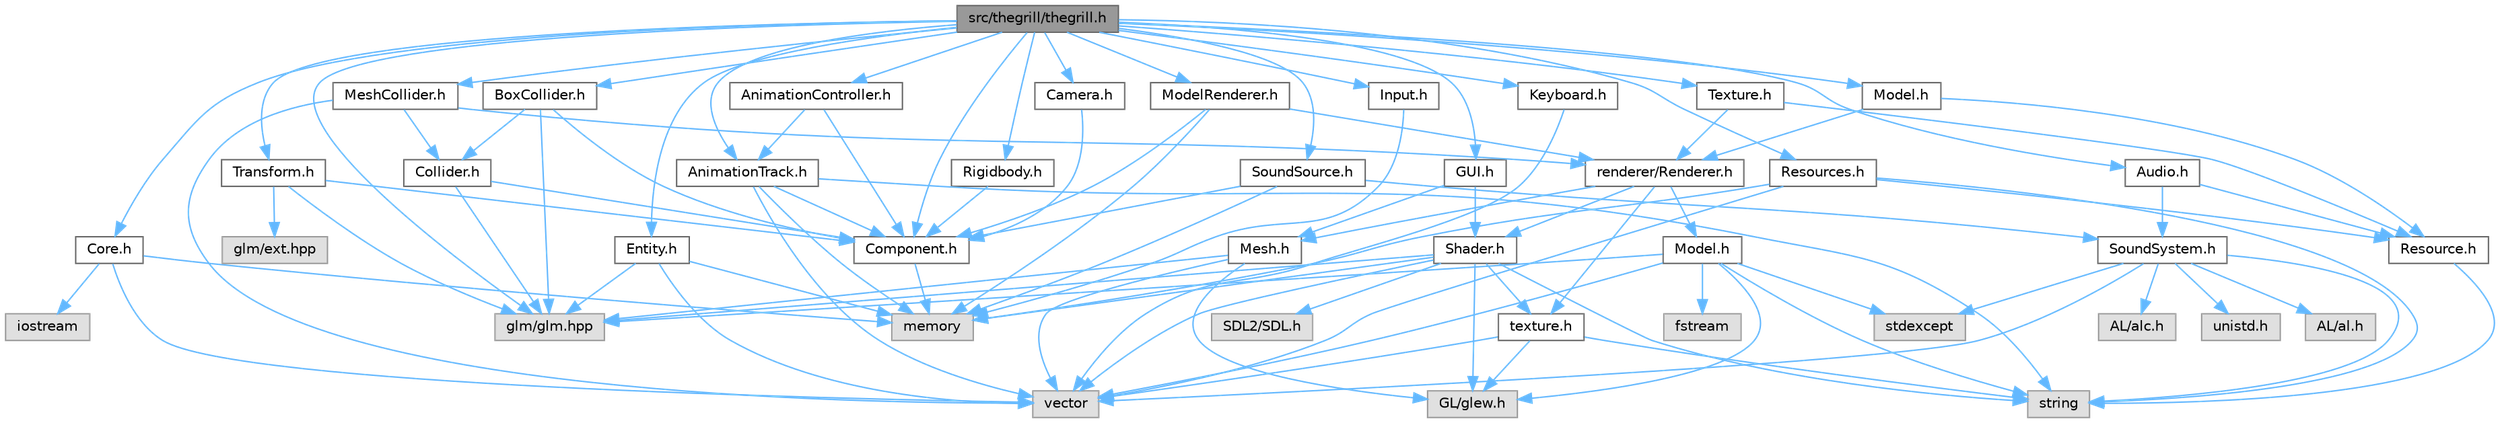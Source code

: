 digraph "src/thegrill/thegrill.h"
{
 // LATEX_PDF_SIZE
  bgcolor="transparent";
  edge [fontname=Helvetica,fontsize=10,labelfontname=Helvetica,labelfontsize=10];
  node [fontname=Helvetica,fontsize=10,shape=box,height=0.2,width=0.4];
  Node1 [id="Node000001",label="src/thegrill/thegrill.h",height=0.2,width=0.4,color="gray40", fillcolor="grey60", style="filled", fontcolor="black",tooltip=" "];
  Node1 -> Node2 [id="edge1_Node000001_Node000002",color="steelblue1",style="solid",tooltip=" "];
  Node2 [id="Node000002",label="glm/glm.hpp",height=0.2,width=0.4,color="grey60", fillcolor="#E0E0E0", style="filled",tooltip=" "];
  Node1 -> Node3 [id="edge2_Node000001_Node000003",color="steelblue1",style="solid",tooltip=" "];
  Node3 [id="Node000003",label="Core.h",height=0.2,width=0.4,color="grey40", fillcolor="white", style="filled",URL="$_core_8h.html",tooltip=" "];
  Node3 -> Node4 [id="edge3_Node000003_Node000004",color="steelblue1",style="solid",tooltip=" "];
  Node4 [id="Node000004",label="iostream",height=0.2,width=0.4,color="grey60", fillcolor="#E0E0E0", style="filled",tooltip=" "];
  Node3 -> Node5 [id="edge4_Node000003_Node000005",color="steelblue1",style="solid",tooltip=" "];
  Node5 [id="Node000005",label="memory",height=0.2,width=0.4,color="grey60", fillcolor="#E0E0E0", style="filled",tooltip=" "];
  Node3 -> Node6 [id="edge5_Node000003_Node000006",color="steelblue1",style="solid",tooltip=" "];
  Node6 [id="Node000006",label="vector",height=0.2,width=0.4,color="grey60", fillcolor="#E0E0E0", style="filled",tooltip=" "];
  Node1 -> Node7 [id="edge6_Node000001_Node000007",color="steelblue1",style="solid",tooltip=" "];
  Node7 [id="Node000007",label="Entity.h",height=0.2,width=0.4,color="grey40", fillcolor="white", style="filled",URL="$_entity_8h.html",tooltip=" "];
  Node7 -> Node5 [id="edge7_Node000007_Node000005",color="steelblue1",style="solid",tooltip=" "];
  Node7 -> Node6 [id="edge8_Node000007_Node000006",color="steelblue1",style="solid",tooltip=" "];
  Node7 -> Node2 [id="edge9_Node000007_Node000002",color="steelblue1",style="solid",tooltip=" "];
  Node1 -> Node8 [id="edge10_Node000001_Node000008",color="steelblue1",style="solid",tooltip=" "];
  Node8 [id="Node000008",label="Component.h",height=0.2,width=0.4,color="grey40", fillcolor="white", style="filled",URL="$_component_8h.html",tooltip=" "];
  Node8 -> Node5 [id="edge11_Node000008_Node000005",color="steelblue1",style="solid",tooltip=" "];
  Node1 -> Node9 [id="edge12_Node000001_Node000009",color="steelblue1",style="solid",tooltip=" "];
  Node9 [id="Node000009",label="Transform.h",height=0.2,width=0.4,color="grey40", fillcolor="white", style="filled",URL="$_transform_8h.html",tooltip=" "];
  Node9 -> Node8 [id="edge13_Node000009_Node000008",color="steelblue1",style="solid",tooltip=" "];
  Node9 -> Node2 [id="edge14_Node000009_Node000002",color="steelblue1",style="solid",tooltip=" "];
  Node9 -> Node10 [id="edge15_Node000009_Node000010",color="steelblue1",style="solid",tooltip=" "];
  Node10 [id="Node000010",label="glm/ext.hpp",height=0.2,width=0.4,color="grey60", fillcolor="#E0E0E0", style="filled",tooltip=" "];
  Node1 -> Node11 [id="edge16_Node000001_Node000011",color="steelblue1",style="solid",tooltip=" "];
  Node11 [id="Node000011",label="ModelRenderer.h",height=0.2,width=0.4,color="grey40", fillcolor="white", style="filled",URL="$_model_renderer_8h.html",tooltip=" "];
  Node11 -> Node8 [id="edge17_Node000011_Node000008",color="steelblue1",style="solid",tooltip=" "];
  Node11 -> Node12 [id="edge18_Node000011_Node000012",color="steelblue1",style="solid",tooltip=" "];
  Node12 [id="Node000012",label="renderer/Renderer.h",height=0.2,width=0.4,color="grey40", fillcolor="white", style="filled",URL="$_renderer_8h.html",tooltip=" "];
  Node12 -> Node13 [id="edge19_Node000012_Node000013",color="steelblue1",style="solid",tooltip=" "];
  Node13 [id="Node000013",label="Mesh.h",height=0.2,width=0.4,color="grey40", fillcolor="white", style="filled",URL="$_mesh_8h.html",tooltip=" "];
  Node13 -> Node2 [id="edge20_Node000013_Node000002",color="steelblue1",style="solid",tooltip=" "];
  Node13 -> Node14 [id="edge21_Node000013_Node000014",color="steelblue1",style="solid",tooltip=" "];
  Node14 [id="Node000014",label="GL/glew.h",height=0.2,width=0.4,color="grey60", fillcolor="#E0E0E0", style="filled",tooltip=" "];
  Node13 -> Node6 [id="edge22_Node000013_Node000006",color="steelblue1",style="solid",tooltip=" "];
  Node12 -> Node15 [id="edge23_Node000012_Node000015",color="steelblue1",style="solid",tooltip=" "];
  Node15 [id="Node000015",label="Model.h",height=0.2,width=0.4,color="grey40", fillcolor="white", style="filled",URL="$renderer_2_model_8h.html",tooltip=" "];
  Node15 -> Node14 [id="edge24_Node000015_Node000014",color="steelblue1",style="solid",tooltip=" "];
  Node15 -> Node2 [id="edge25_Node000015_Node000002",color="steelblue1",style="solid",tooltip=" "];
  Node15 -> Node16 [id="edge26_Node000015_Node000016",color="steelblue1",style="solid",tooltip=" "];
  Node16 [id="Node000016",label="string",height=0.2,width=0.4,color="grey60", fillcolor="#E0E0E0", style="filled",tooltip=" "];
  Node15 -> Node17 [id="edge27_Node000015_Node000017",color="steelblue1",style="solid",tooltip=" "];
  Node17 [id="Node000017",label="fstream",height=0.2,width=0.4,color="grey60", fillcolor="#E0E0E0", style="filled",tooltip=" "];
  Node15 -> Node6 [id="edge28_Node000015_Node000006",color="steelblue1",style="solid",tooltip=" "];
  Node15 -> Node18 [id="edge29_Node000015_Node000018",color="steelblue1",style="solid",tooltip=" "];
  Node18 [id="Node000018",label="stdexcept",height=0.2,width=0.4,color="grey60", fillcolor="#E0E0E0", style="filled",tooltip=" "];
  Node12 -> Node19 [id="edge30_Node000012_Node000019",color="steelblue1",style="solid",tooltip=" "];
  Node19 [id="Node000019",label="Shader.h",height=0.2,width=0.4,color="grey40", fillcolor="white", style="filled",URL="$_shader_8h.html",tooltip=" "];
  Node19 -> Node5 [id="edge31_Node000019_Node000005",color="steelblue1",style="solid",tooltip=" "];
  Node19 -> Node14 [id="edge32_Node000019_Node000014",color="steelblue1",style="solid",tooltip=" "];
  Node19 -> Node20 [id="edge33_Node000019_Node000020",color="steelblue1",style="solid",tooltip=" "];
  Node20 [id="Node000020",label="SDL2/SDL.h",height=0.2,width=0.4,color="grey60", fillcolor="#E0E0E0", style="filled",tooltip=" "];
  Node19 -> Node2 [id="edge34_Node000019_Node000002",color="steelblue1",style="solid",tooltip=" "];
  Node19 -> Node16 [id="edge35_Node000019_Node000016",color="steelblue1",style="solid",tooltip=" "];
  Node19 -> Node6 [id="edge36_Node000019_Node000006",color="steelblue1",style="solid",tooltip=" "];
  Node19 -> Node21 [id="edge37_Node000019_Node000021",color="steelblue1",style="solid",tooltip=" "];
  Node21 [id="Node000021",label="texture.h",height=0.2,width=0.4,color="grey40", fillcolor="white", style="filled",URL="$renderer_2_texture_8h.html",tooltip=" "];
  Node21 -> Node14 [id="edge38_Node000021_Node000014",color="steelblue1",style="solid",tooltip=" "];
  Node21 -> Node16 [id="edge39_Node000021_Node000016",color="steelblue1",style="solid",tooltip=" "];
  Node21 -> Node6 [id="edge40_Node000021_Node000006",color="steelblue1",style="solid",tooltip=" "];
  Node12 -> Node21 [id="edge41_Node000012_Node000021",color="steelblue1",style="solid",tooltip=" "];
  Node11 -> Node5 [id="edge42_Node000011_Node000005",color="steelblue1",style="solid",tooltip=" "];
  Node1 -> Node22 [id="edge43_Node000001_Node000022",color="steelblue1",style="solid",tooltip=" "];
  Node22 [id="Node000022",label="Texture.h",height=0.2,width=0.4,color="grey40", fillcolor="white", style="filled",URL="$thegrill_2_texture_8h.html",tooltip=" "];
  Node22 -> Node23 [id="edge44_Node000022_Node000023",color="steelblue1",style="solid",tooltip=" "];
  Node23 [id="Node000023",label="Resource.h",height=0.2,width=0.4,color="grey40", fillcolor="white", style="filled",URL="$_resource_8h.html",tooltip=" "];
  Node23 -> Node16 [id="edge45_Node000023_Node000016",color="steelblue1",style="solid",tooltip=" "];
  Node22 -> Node12 [id="edge46_Node000022_Node000012",color="steelblue1",style="solid",tooltip=" "];
  Node1 -> Node24 [id="edge47_Node000001_Node000024",color="steelblue1",style="solid",tooltip=" "];
  Node24 [id="Node000024",label="Model.h",height=0.2,width=0.4,color="grey40", fillcolor="white", style="filled",URL="$thegrill_2_model_8h.html",tooltip=" "];
  Node24 -> Node23 [id="edge48_Node000024_Node000023",color="steelblue1",style="solid",tooltip=" "];
  Node24 -> Node12 [id="edge49_Node000024_Node000012",color="steelblue1",style="solid",tooltip=" "];
  Node1 -> Node25 [id="edge50_Node000001_Node000025",color="steelblue1",style="solid",tooltip=" "];
  Node25 [id="Node000025",label="Resources.h",height=0.2,width=0.4,color="grey40", fillcolor="white", style="filled",URL="$_resources_8h.html",tooltip=" "];
  Node25 -> Node5 [id="edge51_Node000025_Node000005",color="steelblue1",style="solid",tooltip=" "];
  Node25 -> Node16 [id="edge52_Node000025_Node000016",color="steelblue1",style="solid",tooltip=" "];
  Node25 -> Node6 [id="edge53_Node000025_Node000006",color="steelblue1",style="solid",tooltip=" "];
  Node25 -> Node23 [id="edge54_Node000025_Node000023",color="steelblue1",style="solid",tooltip=" "];
  Node1 -> Node26 [id="edge55_Node000001_Node000026",color="steelblue1",style="solid",tooltip=" "];
  Node26 [id="Node000026",label="Input.h",height=0.2,width=0.4,color="grey40", fillcolor="white", style="filled",URL="$_input_8h.html",tooltip=" "];
  Node26 -> Node5 [id="edge56_Node000026_Node000005",color="steelblue1",style="solid",tooltip=" "];
  Node1 -> Node27 [id="edge57_Node000001_Node000027",color="steelblue1",style="solid",tooltip=" "];
  Node27 [id="Node000027",label="Keyboard.h",height=0.2,width=0.4,color="grey40", fillcolor="white", style="filled",URL="$_keyboard_8h.html",tooltip=" "];
  Node27 -> Node6 [id="edge58_Node000027_Node000006",color="steelblue1",style="solid",tooltip=" "];
  Node1 -> Node28 [id="edge59_Node000001_Node000028",color="steelblue1",style="solid",tooltip=" "];
  Node28 [id="Node000028",label="SoundSource.h",height=0.2,width=0.4,color="grey40", fillcolor="white", style="filled",URL="$_sound_source_8h.html",tooltip=" "];
  Node28 -> Node8 [id="edge60_Node000028_Node000008",color="steelblue1",style="solid",tooltip=" "];
  Node28 -> Node5 [id="edge61_Node000028_Node000005",color="steelblue1",style="solid",tooltip=" "];
  Node28 -> Node29 [id="edge62_Node000028_Node000029",color="steelblue1",style="solid",tooltip=" "];
  Node29 [id="Node000029",label="SoundSystem.h",height=0.2,width=0.4,color="grey40", fillcolor="white", style="filled",URL="$_sound_system_8h.html",tooltip=" "];
  Node29 -> Node30 [id="edge63_Node000029_Node000030",color="steelblue1",style="solid",tooltip=" "];
  Node30 [id="Node000030",label="AL/al.h",height=0.2,width=0.4,color="grey60", fillcolor="#E0E0E0", style="filled",tooltip=" "];
  Node29 -> Node31 [id="edge64_Node000029_Node000031",color="steelblue1",style="solid",tooltip=" "];
  Node31 [id="Node000031",label="AL/alc.h",height=0.2,width=0.4,color="grey60", fillcolor="#E0E0E0", style="filled",tooltip=" "];
  Node29 -> Node32 [id="edge65_Node000029_Node000032",color="steelblue1",style="solid",tooltip=" "];
  Node32 [id="Node000032",label="unistd.h",height=0.2,width=0.4,color="grey60", fillcolor="#E0E0E0", style="filled",tooltip=" "];
  Node29 -> Node18 [id="edge66_Node000029_Node000018",color="steelblue1",style="solid",tooltip=" "];
  Node29 -> Node6 [id="edge67_Node000029_Node000006",color="steelblue1",style="solid",tooltip=" "];
  Node29 -> Node16 [id="edge68_Node000029_Node000016",color="steelblue1",style="solid",tooltip=" "];
  Node1 -> Node33 [id="edge69_Node000001_Node000033",color="steelblue1",style="solid",tooltip=" "];
  Node33 [id="Node000033",label="Audio.h",height=0.2,width=0.4,color="grey40", fillcolor="white", style="filled",URL="$_audio_8h.html",tooltip=" "];
  Node33 -> Node23 [id="edge70_Node000033_Node000023",color="steelblue1",style="solid",tooltip=" "];
  Node33 -> Node29 [id="edge71_Node000033_Node000029",color="steelblue1",style="solid",tooltip=" "];
  Node1 -> Node34 [id="edge72_Node000001_Node000034",color="steelblue1",style="solid",tooltip=" "];
  Node34 [id="Node000034",label="BoxCollider.h",height=0.2,width=0.4,color="grey40", fillcolor="white", style="filled",URL="$_box_collider_8h.html",tooltip=" "];
  Node34 -> Node8 [id="edge73_Node000034_Node000008",color="steelblue1",style="solid",tooltip=" "];
  Node34 -> Node35 [id="edge74_Node000034_Node000035",color="steelblue1",style="solid",tooltip=" "];
  Node35 [id="Node000035",label="Collider.h",height=0.2,width=0.4,color="grey40", fillcolor="white", style="filled",URL="$_collider_8h.html",tooltip=" "];
  Node35 -> Node8 [id="edge75_Node000035_Node000008",color="steelblue1",style="solid",tooltip=" "];
  Node35 -> Node2 [id="edge76_Node000035_Node000002",color="steelblue1",style="solid",tooltip=" "];
  Node34 -> Node2 [id="edge77_Node000034_Node000002",color="steelblue1",style="solid",tooltip=" "];
  Node1 -> Node36 [id="edge78_Node000001_Node000036",color="steelblue1",style="solid",tooltip=" "];
  Node36 [id="Node000036",label="MeshCollider.h",height=0.2,width=0.4,color="grey40", fillcolor="white", style="filled",URL="$_mesh_collider_8h.html",tooltip=" "];
  Node36 -> Node6 [id="edge79_Node000036_Node000006",color="steelblue1",style="solid",tooltip=" "];
  Node36 -> Node12 [id="edge80_Node000036_Node000012",color="steelblue1",style="solid",tooltip=" "];
  Node36 -> Node35 [id="edge81_Node000036_Node000035",color="steelblue1",style="solid",tooltip=" "];
  Node1 -> Node37 [id="edge82_Node000001_Node000037",color="steelblue1",style="solid",tooltip=" "];
  Node37 [id="Node000037",label="Rigidbody.h",height=0.2,width=0.4,color="grey40", fillcolor="white", style="filled",URL="$_rigid_body_8h.html",tooltip=" "];
  Node37 -> Node8 [id="edge83_Node000037_Node000008",color="steelblue1",style="solid",tooltip=" "];
  Node1 -> Node38 [id="edge84_Node000001_Node000038",color="steelblue1",style="solid",tooltip=" "];
  Node38 [id="Node000038",label="Camera.h",height=0.2,width=0.4,color="grey40", fillcolor="white", style="filled",URL="$_camera_8h.html",tooltip=" "];
  Node38 -> Node8 [id="edge85_Node000038_Node000008",color="steelblue1",style="solid",tooltip=" "];
  Node1 -> Node39 [id="edge86_Node000001_Node000039",color="steelblue1",style="solid",tooltip=" "];
  Node39 [id="Node000039",label="GUI.h",height=0.2,width=0.4,color="grey40", fillcolor="white", style="filled",URL="$_g_u_i_8h.html",tooltip=" "];
  Node39 -> Node13 [id="edge87_Node000039_Node000013",color="steelblue1",style="solid",tooltip=" "];
  Node39 -> Node19 [id="edge88_Node000039_Node000019",color="steelblue1",style="solid",tooltip=" "];
  Node1 -> Node40 [id="edge89_Node000001_Node000040",color="steelblue1",style="solid",tooltip=" "];
  Node40 [id="Node000040",label="AnimationController.h",height=0.2,width=0.4,color="grey40", fillcolor="white", style="filled",URL="$_animation_controller_8h.html",tooltip=" "];
  Node40 -> Node8 [id="edge90_Node000040_Node000008",color="steelblue1",style="solid",tooltip=" "];
  Node40 -> Node41 [id="edge91_Node000040_Node000041",color="steelblue1",style="solid",tooltip=" "];
  Node41 [id="Node000041",label="AnimationTrack.h",height=0.2,width=0.4,color="grey40", fillcolor="white", style="filled",URL="$_animation_track_8h.html",tooltip=" "];
  Node41 -> Node6 [id="edge92_Node000041_Node000006",color="steelblue1",style="solid",tooltip=" "];
  Node41 -> Node5 [id="edge93_Node000041_Node000005",color="steelblue1",style="solid",tooltip=" "];
  Node41 -> Node16 [id="edge94_Node000041_Node000016",color="steelblue1",style="solid",tooltip=" "];
  Node41 -> Node8 [id="edge95_Node000041_Node000008",color="steelblue1",style="solid",tooltip=" "];
  Node1 -> Node41 [id="edge96_Node000001_Node000041",color="steelblue1",style="solid",tooltip=" "];
}
